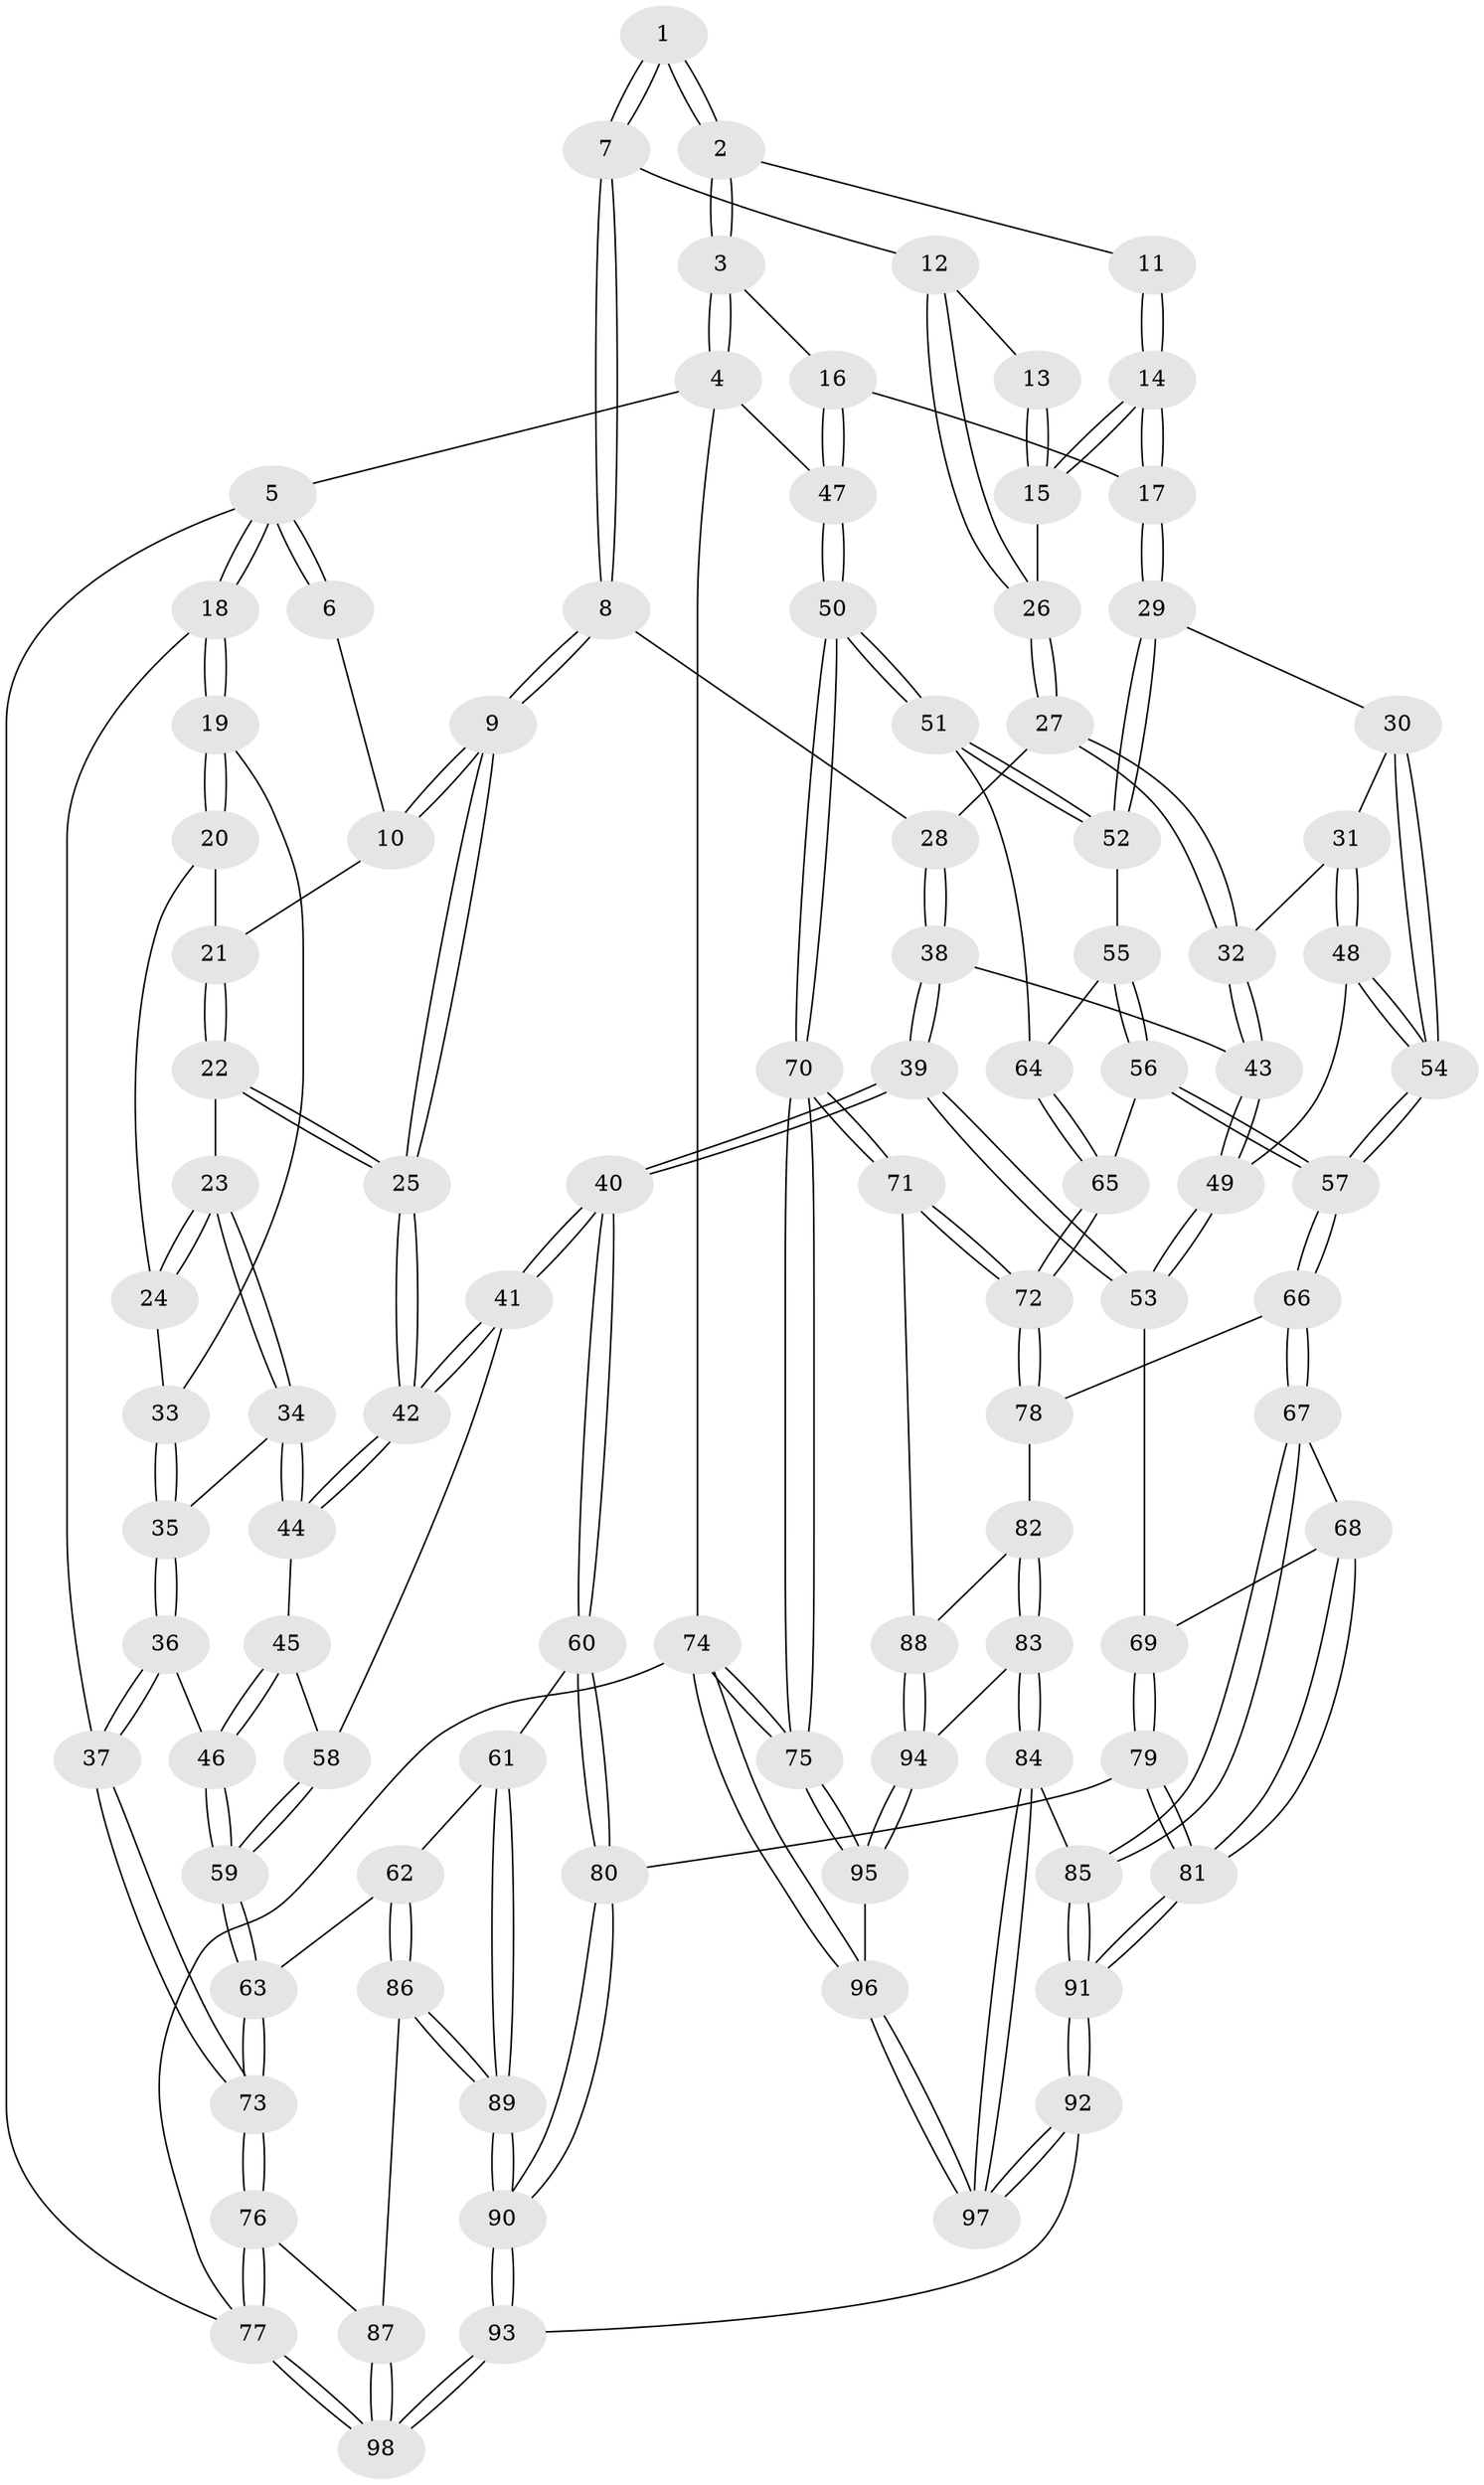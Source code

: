 // Generated by graph-tools (version 1.1) at 2025/03/03/09/25 03:03:20]
// undirected, 98 vertices, 242 edges
graph export_dot {
graph [start="1"]
  node [color=gray90,style=filled];
  1 [pos="+0.40368696756160144+0"];
  2 [pos="+0.9735197283780315+0"];
  3 [pos="+1+0"];
  4 [pos="+1+0"];
  5 [pos="+0+0"];
  6 [pos="+0.2376390941844143+0"];
  7 [pos="+0.44656833665876605+0"];
  8 [pos="+0.37740248331531595+0.22359258448112207"];
  9 [pos="+0.3721546073538827+0.22652548895262226"];
  10 [pos="+0.1974326690093895+0.057402800735892476"];
  11 [pos="+0.9250847671051603+0"];
  12 [pos="+0.6005337596180809+0.12898827914315777"];
  13 [pos="+0.803002088242096+0"];
  14 [pos="+0.8232311869165363+0.3023184719401843"];
  15 [pos="+0.7498141814216269+0.20336638221443332"];
  16 [pos="+0.9398451249897605+0.19746352201678274"];
  17 [pos="+0.8277827364961966+0.31276905823422085"];
  18 [pos="+0+0.07017250190556377"];
  19 [pos="+0+0.16404429056437825"];
  20 [pos="+0.17097957508534128+0.08327226998016483"];
  21 [pos="+0.1957554363810944+0.060455493138960884"];
  22 [pos="+0.2260954932330457+0.27557981168175366"];
  23 [pos="+0.13978471413182844+0.24632960132574222"];
  24 [pos="+0.11582380201261384+0.22622567653929584"];
  25 [pos="+0.2852731842229178+0.3263924394384569"];
  26 [pos="+0.6059397853778984+0.16123470608973794"];
  27 [pos="+0.5695377231521473+0.23368814473572866"];
  28 [pos="+0.4985057317958308+0.2575758892480308"];
  29 [pos="+0.827996701718902+0.3537222829635552"];
  30 [pos="+0.8279868494219748+0.35372779841499497"];
  31 [pos="+0.7059835897657919+0.3515053866575575"];
  32 [pos="+0.6456623513058978+0.33877620670288855"];
  33 [pos="+0.03395922125129847+0.2146329998840988"];
  34 [pos="+0.08293655923117071+0.340886387360204"];
  35 [pos="+0.05306634128375425+0.3358988322587149"];
  36 [pos="+0+0.47587583800512223"];
  37 [pos="+0+0.4764212193702216"];
  38 [pos="+0.4982622432864209+0.29171092426769313"];
  39 [pos="+0.400351956677418+0.5639020829733263"];
  40 [pos="+0.3895180669907369+0.5639626660811209"];
  41 [pos="+0.28213303208552326+0.4738818050325134"];
  42 [pos="+0.27577672344014514+0.4636922182799744"];
  43 [pos="+0.5666134056381091+0.4108595210242314"];
  44 [pos="+0.21903165914697545+0.45478713569869805"];
  45 [pos="+0+0.4865905291374289"];
  46 [pos="+0+0.49239840716528877"];
  47 [pos="+1+0.44614394912649363"];
  48 [pos="+0.5912215925101967+0.548650661736013"];
  49 [pos="+0.4985901987103502+0.5366979069359615"];
  50 [pos="+1+0.46043290373192863"];
  51 [pos="+1+0.4623386024987847"];
  52 [pos="+0.9559981470880924+0.4178794367090907"];
  53 [pos="+0.405758065796055+0.5647429017860832"];
  54 [pos="+0.7065133630317992+0.5825633295531899"];
  55 [pos="+0.8184492241337155+0.619945837235566"];
  56 [pos="+0.7932720100003445+0.6325766734150571"];
  57 [pos="+0.743607576185626+0.645226444182299"];
  58 [pos="+0.13805271933510138+0.6026218546638296"];
  59 [pos="+0.09548331613939345+0.6485739186202257"];
  60 [pos="+0.33028250465022874+0.6831961959127328"];
  61 [pos="+0.22839100258660697+0.7495979454344371"];
  62 [pos="+0.1016617483249033+0.7260465181399067"];
  63 [pos="+0.09136446989035765+0.7191471473289888"];
  64 [pos="+0.9583838350654794+0.6098363311912063"];
  65 [pos="+0.934293211984498+0.6983961886592607"];
  66 [pos="+0.7403396302052987+0.6868034101506119"];
  67 [pos="+0.6897410002185422+0.7567012077975086"];
  68 [pos="+0.5490594986852263+0.7310713301286471"];
  69 [pos="+0.45140394099033365+0.6284496883859017"];
  70 [pos="+1+0.8832698770831222"];
  71 [pos="+0.9545697591396283+0.7850429658286101"];
  72 [pos="+0.9431763803146418+0.7717477625110231"];
  73 [pos="+0+0.8299669452186056"];
  74 [pos="+1+1"];
  75 [pos="+1+1"];
  76 [pos="+0+0.9107456916286846"];
  77 [pos="+0+1"];
  78 [pos="+0.8121875278917532+0.7372129711882911"];
  79 [pos="+0.47319939382781745+0.8452546976791419"];
  80 [pos="+0.37459365526125826+0.8293335261074553"];
  81 [pos="+0.5191721131184669+0.871698249543185"];
  82 [pos="+0.8204761624890466+0.8070140024705109"];
  83 [pos="+0.7561244076184155+0.8682724434705573"];
  84 [pos="+0.7164244734796823+0.8724762661152164"];
  85 [pos="+0.6876421287650378+0.8219726318737525"];
  86 [pos="+0.10865979381154106+0.894649240297316"];
  87 [pos="+0.032175992999054895+0.9047051579811172"];
  88 [pos="+0.8730963453594415+0.8662511635233938"];
  89 [pos="+0.20810601747775287+0.9332426562871965"];
  90 [pos="+0.28596962466490966+1"];
  91 [pos="+0.5275242444806182+0.8866040548722526"];
  92 [pos="+0.49898613719233176+1"];
  93 [pos="+0.32604341976873696+1"];
  94 [pos="+0.8657281812445581+0.8808901162627933"];
  95 [pos="+0.867371475909+0.8899403365573268"];
  96 [pos="+0.7719541404001276+1"];
  97 [pos="+0.7007748429636417+1"];
  98 [pos="+0.24524598663038172+1"];
  1 -- 2;
  1 -- 2;
  1 -- 7;
  1 -- 7;
  2 -- 3;
  2 -- 3;
  2 -- 11;
  3 -- 4;
  3 -- 4;
  3 -- 16;
  4 -- 5;
  4 -- 47;
  4 -- 74;
  5 -- 6;
  5 -- 6;
  5 -- 18;
  5 -- 18;
  5 -- 77;
  6 -- 10;
  7 -- 8;
  7 -- 8;
  7 -- 12;
  8 -- 9;
  8 -- 9;
  8 -- 28;
  9 -- 10;
  9 -- 10;
  9 -- 25;
  9 -- 25;
  10 -- 21;
  11 -- 14;
  11 -- 14;
  12 -- 13;
  12 -- 26;
  12 -- 26;
  13 -- 15;
  13 -- 15;
  14 -- 15;
  14 -- 15;
  14 -- 17;
  14 -- 17;
  15 -- 26;
  16 -- 17;
  16 -- 47;
  16 -- 47;
  17 -- 29;
  17 -- 29;
  18 -- 19;
  18 -- 19;
  18 -- 37;
  19 -- 20;
  19 -- 20;
  19 -- 33;
  20 -- 21;
  20 -- 24;
  21 -- 22;
  21 -- 22;
  22 -- 23;
  22 -- 25;
  22 -- 25;
  23 -- 24;
  23 -- 24;
  23 -- 34;
  23 -- 34;
  24 -- 33;
  25 -- 42;
  25 -- 42;
  26 -- 27;
  26 -- 27;
  27 -- 28;
  27 -- 32;
  27 -- 32;
  28 -- 38;
  28 -- 38;
  29 -- 30;
  29 -- 52;
  29 -- 52;
  30 -- 31;
  30 -- 54;
  30 -- 54;
  31 -- 32;
  31 -- 48;
  31 -- 48;
  32 -- 43;
  32 -- 43;
  33 -- 35;
  33 -- 35;
  34 -- 35;
  34 -- 44;
  34 -- 44;
  35 -- 36;
  35 -- 36;
  36 -- 37;
  36 -- 37;
  36 -- 46;
  37 -- 73;
  37 -- 73;
  38 -- 39;
  38 -- 39;
  38 -- 43;
  39 -- 40;
  39 -- 40;
  39 -- 53;
  39 -- 53;
  40 -- 41;
  40 -- 41;
  40 -- 60;
  40 -- 60;
  41 -- 42;
  41 -- 42;
  41 -- 58;
  42 -- 44;
  42 -- 44;
  43 -- 49;
  43 -- 49;
  44 -- 45;
  45 -- 46;
  45 -- 46;
  45 -- 58;
  46 -- 59;
  46 -- 59;
  47 -- 50;
  47 -- 50;
  48 -- 49;
  48 -- 54;
  48 -- 54;
  49 -- 53;
  49 -- 53;
  50 -- 51;
  50 -- 51;
  50 -- 70;
  50 -- 70;
  51 -- 52;
  51 -- 52;
  51 -- 64;
  52 -- 55;
  53 -- 69;
  54 -- 57;
  54 -- 57;
  55 -- 56;
  55 -- 56;
  55 -- 64;
  56 -- 57;
  56 -- 57;
  56 -- 65;
  57 -- 66;
  57 -- 66;
  58 -- 59;
  58 -- 59;
  59 -- 63;
  59 -- 63;
  60 -- 61;
  60 -- 80;
  60 -- 80;
  61 -- 62;
  61 -- 89;
  61 -- 89;
  62 -- 63;
  62 -- 86;
  62 -- 86;
  63 -- 73;
  63 -- 73;
  64 -- 65;
  64 -- 65;
  65 -- 72;
  65 -- 72;
  66 -- 67;
  66 -- 67;
  66 -- 78;
  67 -- 68;
  67 -- 85;
  67 -- 85;
  68 -- 69;
  68 -- 81;
  68 -- 81;
  69 -- 79;
  69 -- 79;
  70 -- 71;
  70 -- 71;
  70 -- 75;
  70 -- 75;
  71 -- 72;
  71 -- 72;
  71 -- 88;
  72 -- 78;
  72 -- 78;
  73 -- 76;
  73 -- 76;
  74 -- 75;
  74 -- 75;
  74 -- 96;
  74 -- 96;
  74 -- 77;
  75 -- 95;
  75 -- 95;
  76 -- 77;
  76 -- 77;
  76 -- 87;
  77 -- 98;
  77 -- 98;
  78 -- 82;
  79 -- 80;
  79 -- 81;
  79 -- 81;
  80 -- 90;
  80 -- 90;
  81 -- 91;
  81 -- 91;
  82 -- 83;
  82 -- 83;
  82 -- 88;
  83 -- 84;
  83 -- 84;
  83 -- 94;
  84 -- 85;
  84 -- 97;
  84 -- 97;
  85 -- 91;
  85 -- 91;
  86 -- 87;
  86 -- 89;
  86 -- 89;
  87 -- 98;
  87 -- 98;
  88 -- 94;
  88 -- 94;
  89 -- 90;
  89 -- 90;
  90 -- 93;
  90 -- 93;
  91 -- 92;
  91 -- 92;
  92 -- 93;
  92 -- 97;
  92 -- 97;
  93 -- 98;
  93 -- 98;
  94 -- 95;
  94 -- 95;
  95 -- 96;
  96 -- 97;
  96 -- 97;
}
